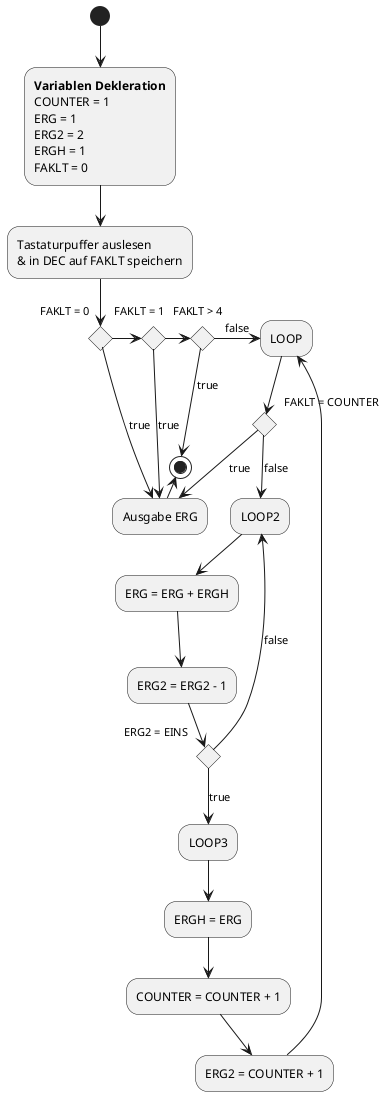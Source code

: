 @startuml
'https://plantuml.com/activity-diagram-beta
(*) --> "**Variablen Dekleration**
          COUNTER = 1
          ERG = 1
          ERG2 = 2
          ERGH = 1
          FAKLT = 0
          "

-->"Tastaturpuffer auslesen
    & in DEC auf FAKLT speichern"

if "FAKLT = 0" then
--> [true]"Ausgabe ERG"
-left->(*)
else
    -left->if "FAKLT = 1" then
    -> [true]"Ausgabe ERG"
    else
        -left->if "FAKLT > 4" then
        -->[true](*)
        else
        ->[false]"LOOP"
        Endif
        Endif
        Endif

-->if "FAKLT = COUNTER" then
    -->[true]"Ausgabe ERG"
    else
    -->[false]"LOOP2"
    Endif

-->"ERG = ERG + ERGH"
-->"ERG2 = ERG2 - 1"

if "ERG2 = EINS" then
    -->[true]"LOOP3"
    -->"ERGH = ERG"
    -->"COUNTER = COUNTER + 1"
    -->"ERG2 = COUNTER + 1"
    -->"LOOP"
    else
    -->[false]"LOOP2"
    Endif








@enduml
